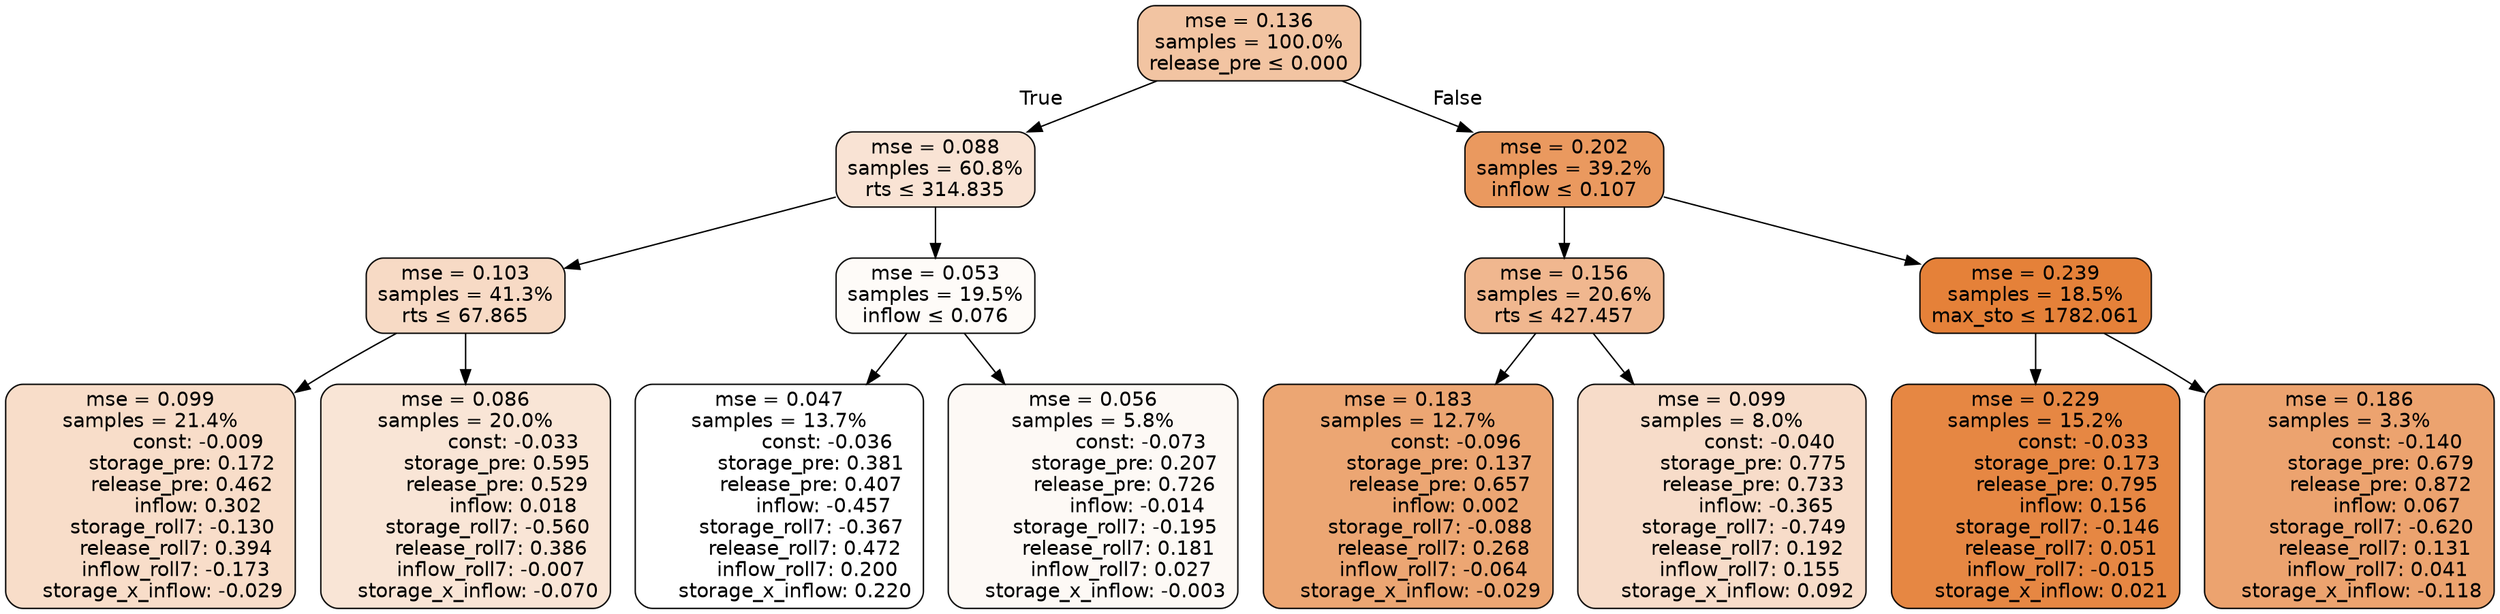 digraph tree {
bgcolor="transparent"
node [shape=rectangle, style="filled, rounded", color="black", fontname=helvetica] ;
edge [fontname=helvetica] ;
	"0" [label="mse = 0.136
samples = 100.0%
release_pre &le; 0.000", fillcolor="#f2c4a2"]
	"1" [label="mse = 0.088
samples = 60.8%
rts &le; 314.835", fillcolor="#f9e3d4"]
	"2" [label="mse = 0.103
samples = 41.3%
rts &le; 67.865", fillcolor="#f7dac5"]
	"3" [label="mse = 0.099
samples = 21.4%
               const: -0.009
          storage_pre: 0.172
          release_pre: 0.462
               inflow: 0.302
       storage_roll7: -0.130
        release_roll7: 0.394
        inflow_roll7: -0.173
    storage_x_inflow: -0.029", fillcolor="#f8ddc9"]
	"4" [label="mse = 0.086
samples = 20.0%
               const: -0.033
          storage_pre: 0.595
          release_pre: 0.529
               inflow: 0.018
       storage_roll7: -0.560
        release_roll7: 0.386
        inflow_roll7: -0.007
    storage_x_inflow: -0.070", fillcolor="#f9e5d6"]
	"5" [label="mse = 0.053
samples = 19.5%
inflow &le; 0.076", fillcolor="#fefbf8"]
	"6" [label="mse = 0.047
samples = 13.7%
               const: -0.036
          storage_pre: 0.381
          release_pre: 0.407
              inflow: -0.457
       storage_roll7: -0.367
        release_roll7: 0.472
         inflow_roll7: 0.200
     storage_x_inflow: 0.220", fillcolor="#ffffff"]
	"7" [label="mse = 0.056
samples = 5.8%
               const: -0.073
          storage_pre: 0.207
          release_pre: 0.726
              inflow: -0.014
       storage_roll7: -0.195
        release_roll7: 0.181
         inflow_roll7: 0.027
    storage_x_inflow: -0.003", fillcolor="#fdf9f5"]
	"8" [label="mse = 0.202
samples = 39.2%
inflow &le; 0.107", fillcolor="#ea995f"]
	"9" [label="mse = 0.156
samples = 20.6%
rts &le; 427.457", fillcolor="#f0b78f"]
	"10" [label="mse = 0.183
samples = 12.7%
               const: -0.096
          storage_pre: 0.137
          release_pre: 0.657
               inflow: 0.002
       storage_roll7: -0.088
        release_roll7: 0.268
        inflow_roll7: -0.064
    storage_x_inflow: -0.029", fillcolor="#eca673"]
	"11" [label="mse = 0.099
samples = 8.0%
               const: -0.040
          storage_pre: 0.775
          release_pre: 0.733
              inflow: -0.365
       storage_roll7: -0.749
        release_roll7: 0.192
         inflow_roll7: 0.155
     storage_x_inflow: 0.092", fillcolor="#f7dcc9"]
	"12" [label="mse = 0.239
samples = 18.5%
max_sto &le; 1782.061", fillcolor="#e58139"]
	"13" [label="mse = 0.229
samples = 15.2%
               const: -0.033
          storage_pre: 0.173
          release_pre: 0.795
               inflow: 0.156
       storage_roll7: -0.146
        release_roll7: 0.051
        inflow_roll7: -0.015
     storage_x_inflow: 0.021", fillcolor="#e68743"]
	"14" [label="mse = 0.186
samples = 3.3%
               const: -0.140
          storage_pre: 0.679
          release_pre: 0.872
               inflow: 0.067
       storage_roll7: -0.620
        release_roll7: 0.131
         inflow_roll7: 0.041
    storage_x_inflow: -0.118", fillcolor="#eca36f"]

	"0" -> "1" [labeldistance=2.5, labelangle=45, headlabel="True"]
	"1" -> "2"
	"2" -> "3"
	"2" -> "4"
	"1" -> "5"
	"5" -> "6"
	"5" -> "7"
	"0" -> "8" [labeldistance=2.5, labelangle=-45, headlabel="False"]
	"8" -> "9"
	"9" -> "10"
	"9" -> "11"
	"8" -> "12"
	"12" -> "13"
	"12" -> "14"
}